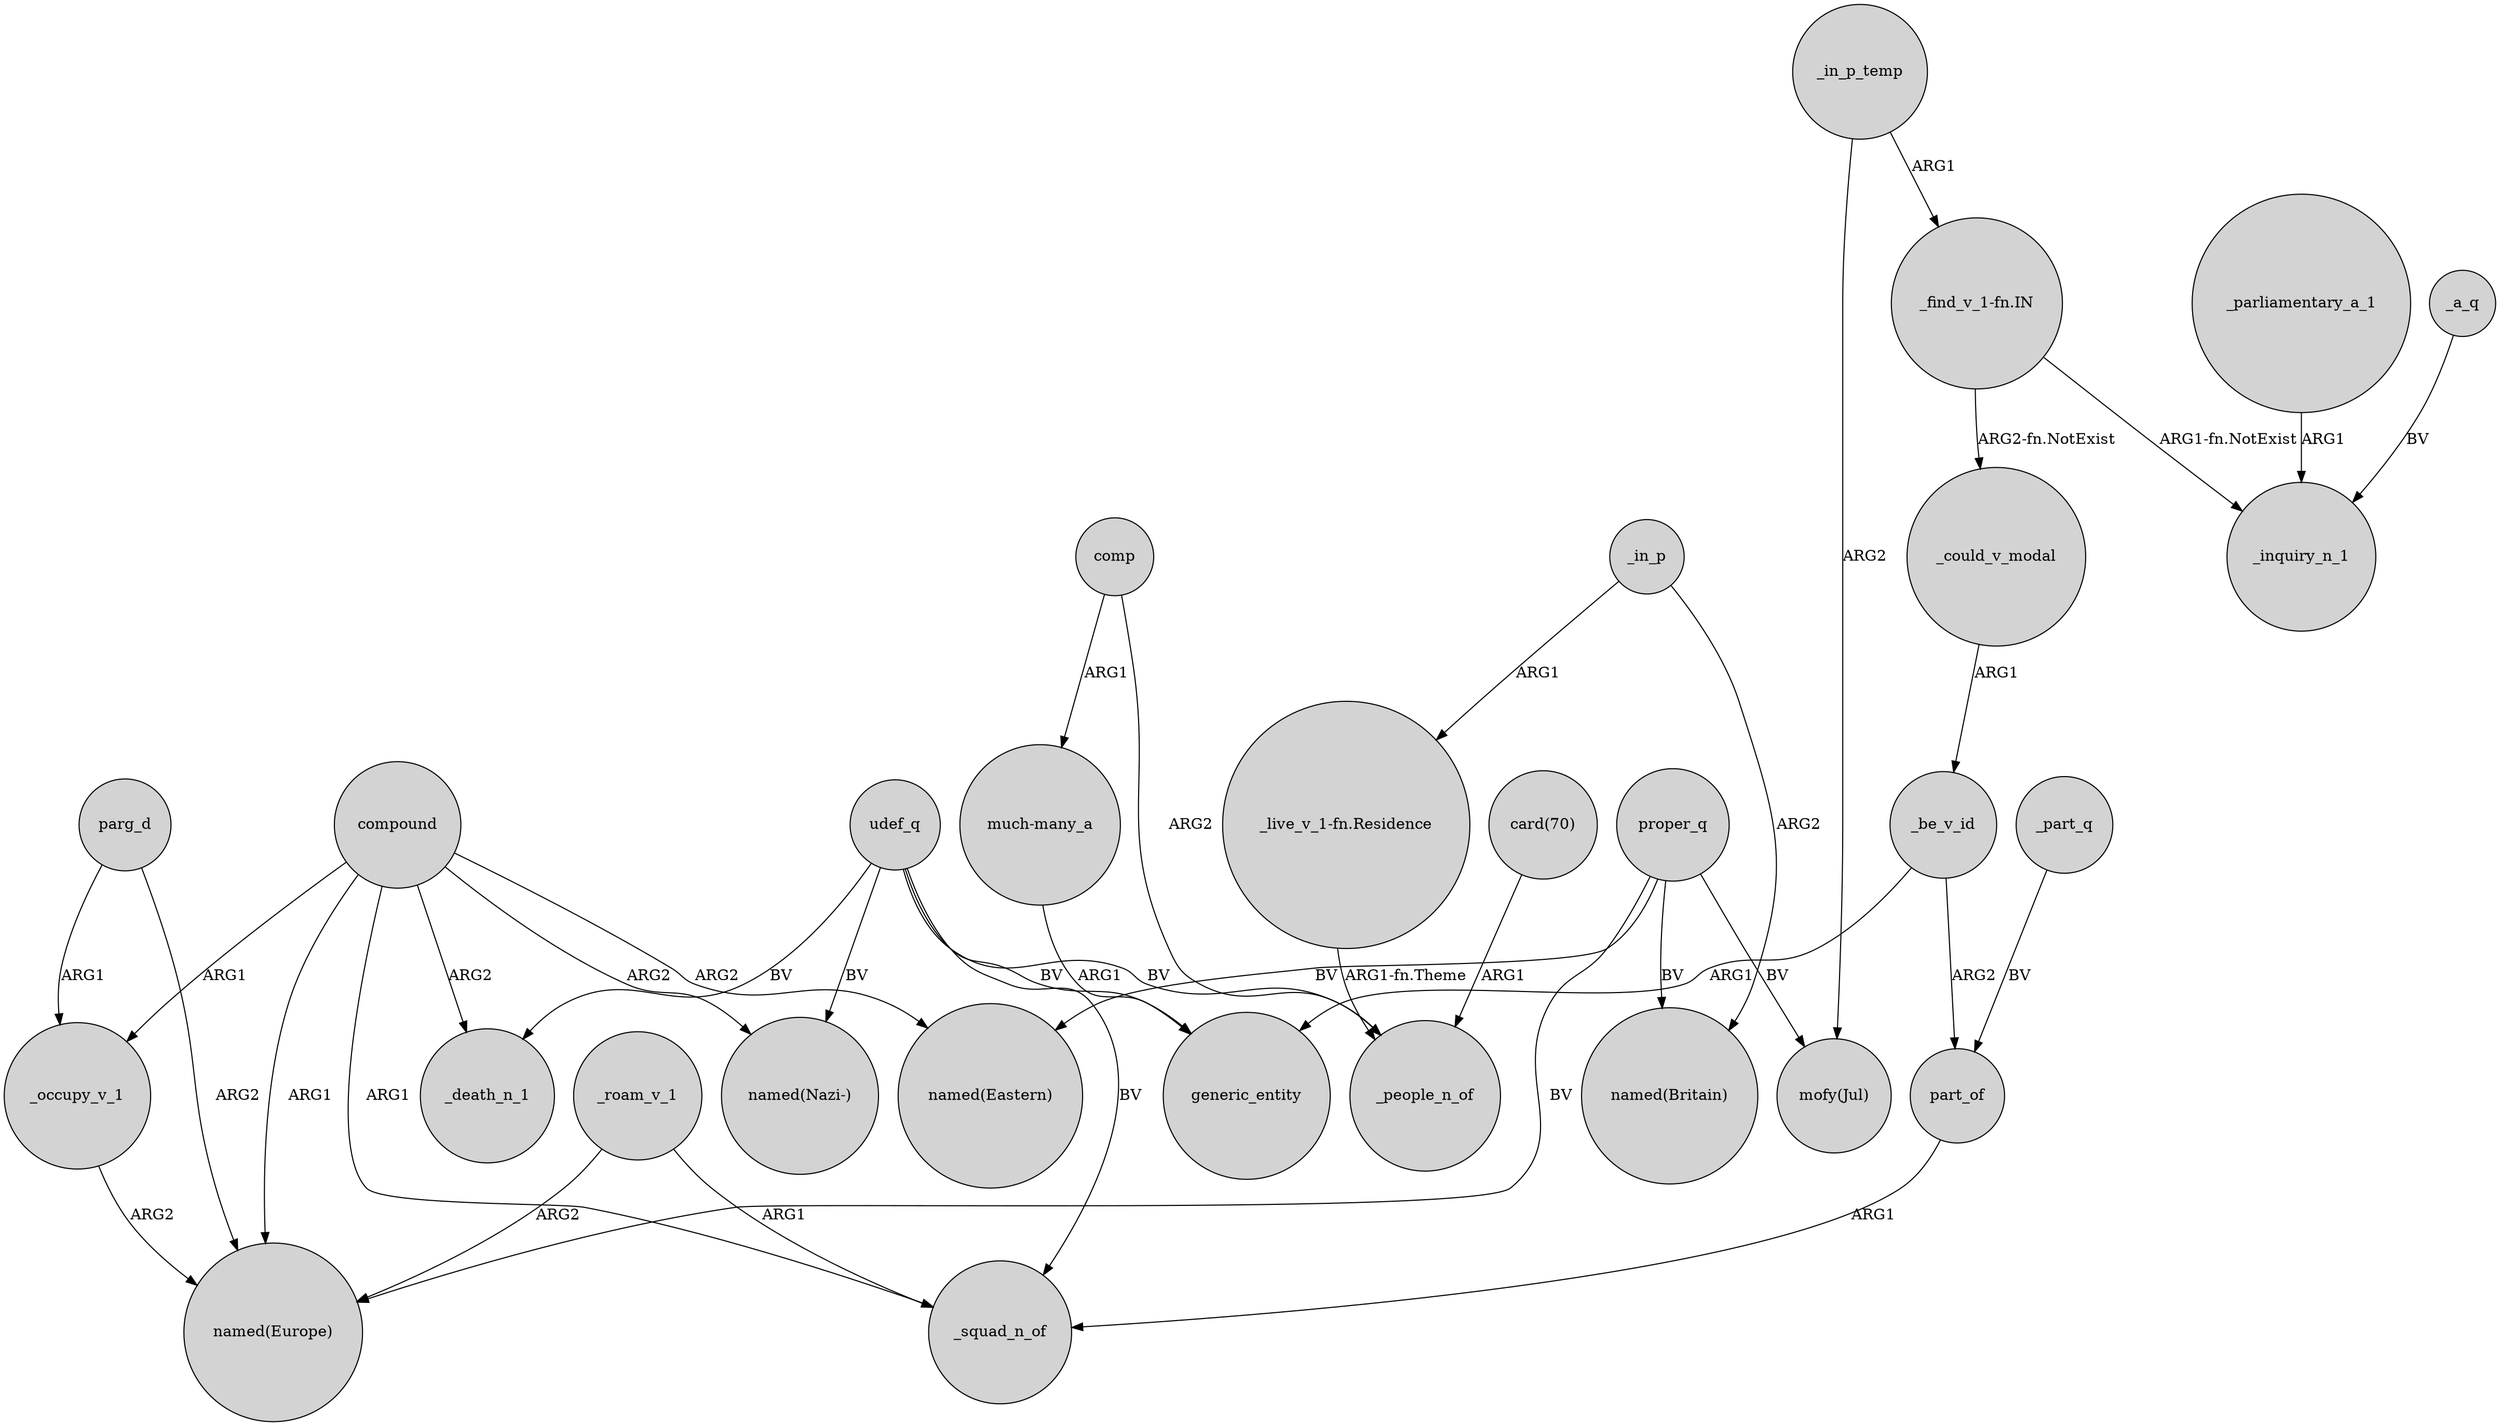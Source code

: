 digraph {
	node [shape=circle style=filled]
	part_of -> _squad_n_of [label=ARG1]
	parg_d -> "named(Europe)" [label=ARG2]
	_in_p -> "named(Britain)" [label=ARG2]
	_roam_v_1 -> "named(Europe)" [label=ARG2]
	proper_q -> "mofy(Jul)" [label=BV]
	_a_q -> _inquiry_n_1 [label=BV]
	udef_q -> generic_entity [label=BV]
	_in_p -> "_live_v_1-fn.Residence" [label=ARG1]
	"_find_v_1-fn.IN" -> _could_v_modal [label="ARG2-fn.NotExist"]
	compound -> "named(Nazi-)" [label=ARG2]
	"much-many_a" -> generic_entity [label=ARG1]
	"_live_v_1-fn.Residence" -> _people_n_of [label="ARG1-fn.Theme"]
	compound -> _squad_n_of [label=ARG1]
	_roam_v_1 -> _squad_n_of [label=ARG1]
	compound -> "named(Eastern)" [label=ARG2]
	_be_v_id -> generic_entity [label=ARG1]
	_could_v_modal -> _be_v_id [label=ARG1]
	"_find_v_1-fn.IN" -> _inquiry_n_1 [label="ARG1-fn.NotExist"]
	proper_q -> "named(Eastern)" [label=BV]
	_part_q -> part_of [label=BV]
	_occupy_v_1 -> "named(Europe)" [label=ARG2]
	_in_p_temp -> "_find_v_1-fn.IN" [label=ARG1]
	"card(70)" -> _people_n_of [label=ARG1]
	compound -> "named(Europe)" [label=ARG1]
	compound -> _death_n_1 [label=ARG2]
	udef_q -> _people_n_of [label=BV]
	compound -> _occupy_v_1 [label=ARG1]
	_in_p_temp -> "mofy(Jul)" [label=ARG2]
	comp -> "much-many_a" [label=ARG1]
	proper_q -> "named(Europe)" [label=BV]
	udef_q -> "named(Nazi-)" [label=BV]
	udef_q -> _death_n_1 [label=BV]
	_parliamentary_a_1 -> _inquiry_n_1 [label=ARG1]
	udef_q -> _squad_n_of [label=BV]
	parg_d -> _occupy_v_1 [label=ARG1]
	_be_v_id -> part_of [label=ARG2]
	comp -> _people_n_of [label=ARG2]
	proper_q -> "named(Britain)" [label=BV]
}
